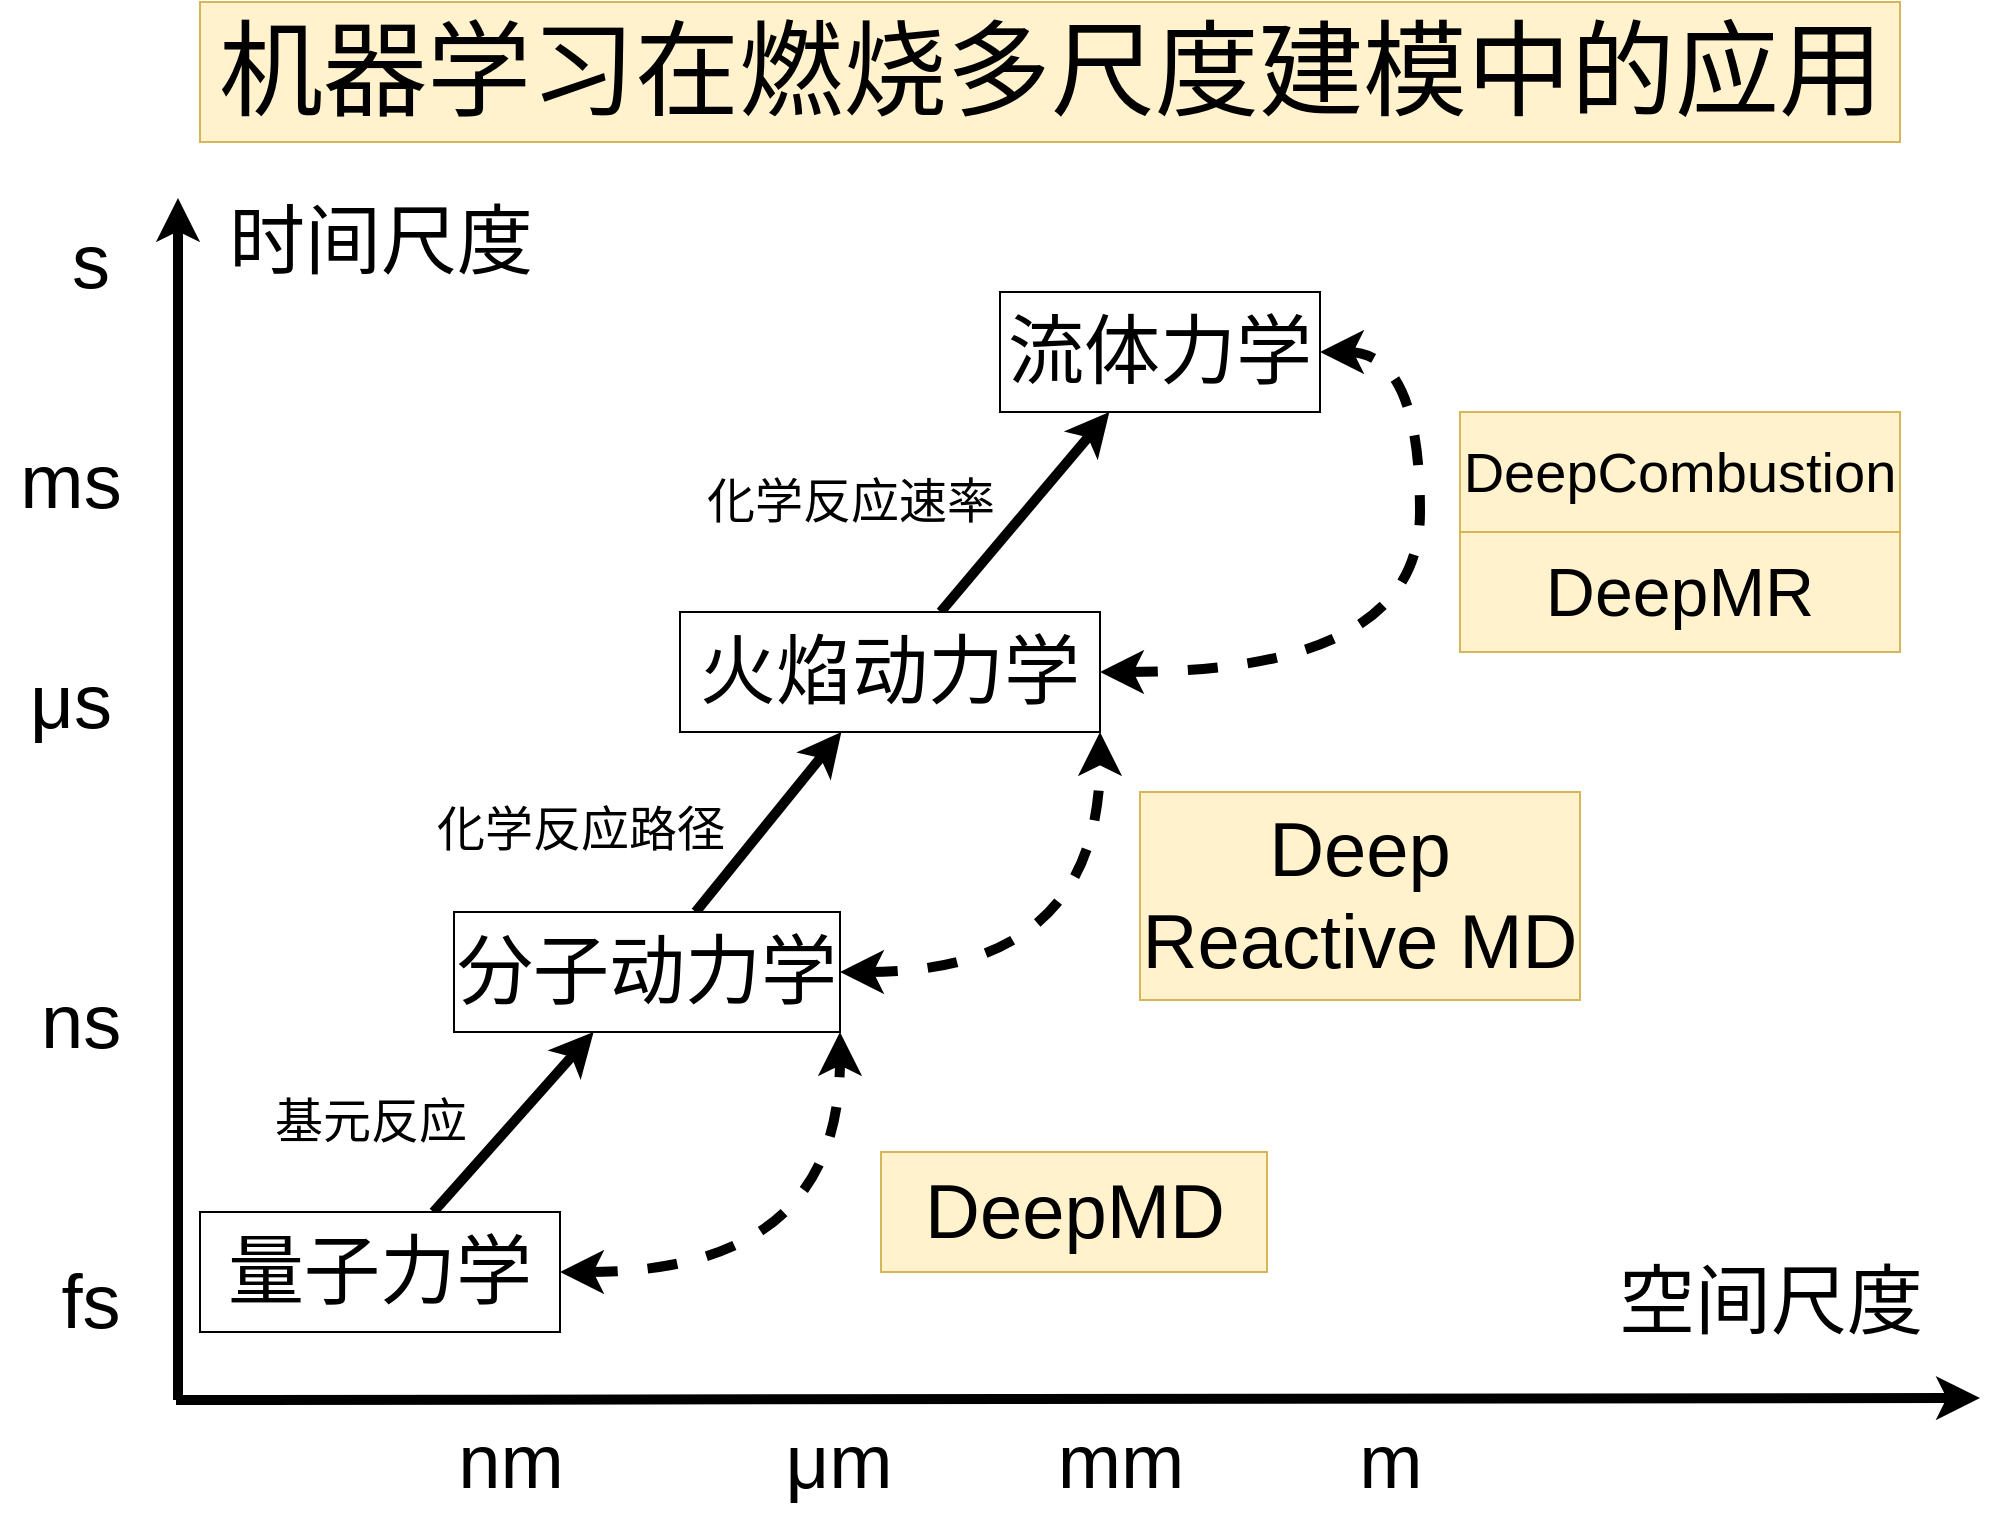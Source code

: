 <mxfile version="16.0.3" type="github">
  <diagram id="kzGisLi0H4hDdgbpCc58" name="Page-1">
    <mxGraphModel dx="1483" dy="770" grid="1" gridSize="10" guides="1" tooltips="1" connect="1" arrows="1" fold="1" page="1" pageScale="1" pageWidth="827" pageHeight="827" math="0" shadow="0">
      <root>
        <mxCell id="0" />
        <mxCell id="1" parent="0" />
        <mxCell id="out4iCBxHCImszKJyRuK-1" value="" style="endArrow=classic;html=1;rounded=0;strokeWidth=5;" parent="1" edge="1">
          <mxGeometry width="50" height="50" relative="1" as="geometry">
            <mxPoint x="118" y="714" as="sourcePoint" />
            <mxPoint x="1020" y="713" as="targetPoint" />
          </mxGeometry>
        </mxCell>
        <mxCell id="out4iCBxHCImszKJyRuK-2" value="" style="endArrow=classic;html=1;rounded=0;strokeWidth=5;" parent="1" edge="1">
          <mxGeometry width="50" height="50" relative="1" as="geometry">
            <mxPoint x="119" y="714" as="sourcePoint" />
            <mxPoint x="119" y="113" as="targetPoint" />
          </mxGeometry>
        </mxCell>
        <mxCell id="out4iCBxHCImszKJyRuK-3" value="时间尺度" style="text;html=1;align=center;verticalAlign=middle;resizable=0;points=[];autosize=1;strokeColor=none;fillColor=none;fontSize=38;" parent="1" vertex="1">
          <mxGeometry x="135" y="110" width="170" height="50" as="geometry" />
        </mxCell>
        <mxCell id="out4iCBxHCImszKJyRuK-4" value="空间尺度" style="text;html=1;align=center;verticalAlign=middle;resizable=0;points=[];autosize=1;strokeColor=none;fillColor=none;fontSize=38;" parent="1" vertex="1">
          <mxGeometry x="830" y="640" width="170" height="50" as="geometry" />
        </mxCell>
        <mxCell id="out4iCBxHCImszKJyRuK-5" value="nm" style="text;html=1;align=center;verticalAlign=middle;resizable=0;points=[];autosize=1;strokeColor=none;fillColor=none;fontSize=38;" parent="1" vertex="1">
          <mxGeometry x="250" y="720" width="70" height="50" as="geometry" />
        </mxCell>
        <mxCell id="out4iCBxHCImszKJyRuK-6" value="&lt;span style=&quot;font-weight: normal&quot;&gt;μm&lt;/span&gt;" style="text;html=1;align=center;verticalAlign=middle;resizable=0;points=[];autosize=1;strokeColor=none;fillColor=none;fontSize=38;labelBackgroundColor=none;fontStyle=1" parent="1" vertex="1">
          <mxGeometry x="414" y="720" width="70" height="50" as="geometry" />
        </mxCell>
        <mxCell id="out4iCBxHCImszKJyRuK-7" value="mm" style="text;html=1;align=center;verticalAlign=middle;resizable=0;points=[];autosize=1;strokeColor=none;fillColor=none;fontSize=38;labelBackgroundColor=none;" parent="1" vertex="1">
          <mxGeometry x="550" y="720" width="80" height="50" as="geometry" />
        </mxCell>
        <mxCell id="out4iCBxHCImszKJyRuK-8" value="m" style="text;html=1;align=center;verticalAlign=middle;resizable=0;points=[];autosize=1;strokeColor=none;fillColor=none;fontSize=38;labelBackgroundColor=none;" parent="1" vertex="1">
          <mxGeometry x="700" y="720" width="50" height="50" as="geometry" />
        </mxCell>
        <mxCell id="out4iCBxHCImszKJyRuK-9" value="ns" style="text;html=1;align=center;verticalAlign=middle;resizable=0;points=[];autosize=1;strokeColor=none;fillColor=none;fontSize=38;" parent="1" vertex="1">
          <mxGeometry x="40" y="500" width="60" height="50" as="geometry" />
        </mxCell>
        <mxCell id="out4iCBxHCImszKJyRuK-10" value="μs" style="text;html=1;align=center;verticalAlign=middle;resizable=0;points=[];autosize=1;strokeColor=none;fillColor=none;fontSize=38;" parent="1" vertex="1">
          <mxGeometry x="35" y="340" width="60" height="50" as="geometry" />
        </mxCell>
        <mxCell id="out4iCBxHCImszKJyRuK-11" value="ms" style="text;html=1;align=center;verticalAlign=middle;resizable=0;points=[];autosize=1;strokeColor=none;fillColor=none;fontSize=38;" parent="1" vertex="1">
          <mxGeometry x="30" y="230" width="70" height="50" as="geometry" />
        </mxCell>
        <mxCell id="out4iCBxHCImszKJyRuK-12" value="s" style="text;html=1;align=center;verticalAlign=middle;resizable=0;points=[];autosize=1;strokeColor=none;fillColor=none;fontSize=38;" parent="1" vertex="1">
          <mxGeometry x="60" y="120" width="30" height="50" as="geometry" />
        </mxCell>
        <mxCell id="out4iCBxHCImszKJyRuK-23" value="" style="rounded=0;orthogonalLoop=1;jettySize=auto;html=1;fontSize=38;strokeWidth=5;" parent="1" source="out4iCBxHCImszKJyRuK-13" target="out4iCBxHCImszKJyRuK-22" edge="1">
          <mxGeometry relative="1" as="geometry" />
        </mxCell>
        <mxCell id="out4iCBxHCImszKJyRuK-37" style="edgeStyle=orthogonalEdgeStyle;rounded=0;orthogonalLoop=1;jettySize=auto;html=1;entryX=1;entryY=1;entryDx=0;entryDy=0;dashed=1;fontSize=24;strokeWidth=5;exitX=1;exitY=0.5;exitDx=0;exitDy=0;startArrow=classic;startFill=1;curved=1;" parent="1" source="out4iCBxHCImszKJyRuK-13" target="out4iCBxHCImszKJyRuK-22" edge="1">
          <mxGeometry relative="1" as="geometry">
            <Array as="points">
              <mxPoint x="450" y="650" />
            </Array>
          </mxGeometry>
        </mxCell>
        <mxCell id="out4iCBxHCImszKJyRuK-13" value="量子力学" style="rounded=0;whiteSpace=wrap;html=1;labelBackgroundColor=none;fontSize=38;" parent="1" vertex="1">
          <mxGeometry x="130" y="620" width="180" height="60" as="geometry" />
        </mxCell>
        <mxCell id="out4iCBxHCImszKJyRuK-18" value="fs" style="text;html=1;align=center;verticalAlign=middle;resizable=0;points=[];autosize=1;strokeColor=none;fillColor=none;fontSize=38;" parent="1" vertex="1">
          <mxGeometry x="50" y="640" width="50" height="50" as="geometry" />
        </mxCell>
        <mxCell id="out4iCBxHCImszKJyRuK-25" value="" style="edgeStyle=none;rounded=0;orthogonalLoop=1;jettySize=auto;html=1;fontSize=38;strokeWidth=5;" parent="1" source="out4iCBxHCImszKJyRuK-22" target="out4iCBxHCImszKJyRuK-24" edge="1">
          <mxGeometry relative="1" as="geometry" />
        </mxCell>
        <mxCell id="out4iCBxHCImszKJyRuK-38" style="edgeStyle=orthogonalEdgeStyle;rounded=0;orthogonalLoop=1;jettySize=auto;html=1;entryX=1;entryY=1;entryDx=0;entryDy=0;dashed=1;fontSize=24;strokeWidth=5;exitX=1;exitY=0.5;exitDx=0;exitDy=0;startArrow=classic;startFill=1;curved=1;" parent="1" source="out4iCBxHCImszKJyRuK-22" target="out4iCBxHCImszKJyRuK-24" edge="1">
          <mxGeometry relative="1" as="geometry" />
        </mxCell>
        <mxCell id="out4iCBxHCImszKJyRuK-22" value="分子动力学" style="whiteSpace=wrap;html=1;fontSize=38;rounded=0;labelBackgroundColor=none;" parent="1" vertex="1">
          <mxGeometry x="257" y="470" width="193" height="60" as="geometry" />
        </mxCell>
        <mxCell id="out4iCBxHCImszKJyRuK-27" value="" style="edgeStyle=none;rounded=0;orthogonalLoop=1;jettySize=auto;html=1;fontSize=38;strokeWidth=5;" parent="1" source="out4iCBxHCImszKJyRuK-24" target="out4iCBxHCImszKJyRuK-26" edge="1">
          <mxGeometry relative="1" as="geometry" />
        </mxCell>
        <mxCell id="out4iCBxHCImszKJyRuK-44" style="edgeStyle=orthogonalEdgeStyle;curved=1;rounded=0;orthogonalLoop=1;jettySize=auto;html=1;entryX=1;entryY=0.5;entryDx=0;entryDy=0;dashed=1;fontSize=34;startArrow=classic;startFill=1;strokeWidth=5;exitX=1;exitY=0.5;exitDx=0;exitDy=0;" parent="1" source="out4iCBxHCImszKJyRuK-24" target="out4iCBxHCImszKJyRuK-26" edge="1">
          <mxGeometry relative="1" as="geometry">
            <Array as="points">
              <mxPoint x="740" y="350" />
              <mxPoint x="740" y="190" />
            </Array>
          </mxGeometry>
        </mxCell>
        <mxCell id="out4iCBxHCImszKJyRuK-24" value="火焰动力学" style="whiteSpace=wrap;html=1;fontSize=38;rounded=0;labelBackgroundColor=none;" parent="1" vertex="1">
          <mxGeometry x="370" y="320" width="210" height="60" as="geometry" />
        </mxCell>
        <mxCell id="out4iCBxHCImszKJyRuK-26" value="流体力学" style="whiteSpace=wrap;html=1;fontSize=38;rounded=0;labelBackgroundColor=none;" parent="1" vertex="1">
          <mxGeometry x="530" y="160" width="160" height="60" as="geometry" />
        </mxCell>
        <mxCell id="out4iCBxHCImszKJyRuK-28" value="基元反应" style="text;html=1;align=center;verticalAlign=middle;resizable=0;points=[];autosize=1;strokeColor=none;fillColor=none;fontSize=24;" parent="1" vertex="1">
          <mxGeometry x="160" y="560" width="110" height="30" as="geometry" />
        </mxCell>
        <mxCell id="out4iCBxHCImszKJyRuK-29" value="化学反应路径" style="text;html=1;align=center;verticalAlign=middle;resizable=0;points=[];autosize=1;strokeColor=none;fillColor=none;fontSize=24;" parent="1" vertex="1">
          <mxGeometry x="240" y="414" width="160" height="30" as="geometry" />
        </mxCell>
        <mxCell id="out4iCBxHCImszKJyRuK-30" value="化学反应速率" style="text;html=1;align=center;verticalAlign=middle;resizable=0;points=[];autosize=1;strokeColor=none;fillColor=none;fontSize=24;" parent="1" vertex="1">
          <mxGeometry x="375" y="250" width="160" height="30" as="geometry" />
        </mxCell>
        <mxCell id="out4iCBxHCImszKJyRuK-31" value="DeepMD" style="whiteSpace=wrap;html=1;fontSize=38;rounded=0;labelBackgroundColor=none;fillColor=#fff2cc;strokeColor=#d6b656;" parent="1" vertex="1">
          <mxGeometry x="470.5" y="590" width="193" height="60" as="geometry" />
        </mxCell>
        <mxCell id="out4iCBxHCImszKJyRuK-34" value="Deep Reactive MD" style="whiteSpace=wrap;html=1;fontSize=38;rounded=0;labelBackgroundColor=none;fillColor=#fff2cc;strokeColor=#d6b656;" parent="1" vertex="1">
          <mxGeometry x="600" y="410" width="220" height="104" as="geometry" />
        </mxCell>
        <mxCell id="out4iCBxHCImszKJyRuK-39" value="DeepMR" style="whiteSpace=wrap;html=1;fontSize=34;rounded=0;labelBackgroundColor=none;fillColor=#fff2cc;strokeColor=#d6b656;" parent="1" vertex="1">
          <mxGeometry x="760" y="280" width="220" height="60" as="geometry" />
        </mxCell>
        <mxCell id="out4iCBxHCImszKJyRuK-40" value="DeepCombustion" style="whiteSpace=wrap;html=1;fontSize=28;rounded=0;labelBackgroundColor=none;fillColor=#fff2cc;strokeColor=#d6b656;" parent="1" vertex="1">
          <mxGeometry x="760" y="220" width="220" height="60" as="geometry" />
        </mxCell>
        <mxCell id="out4iCBxHCImszKJyRuK-45" value="机器学习在燃烧多尺度建模中的应用" style="text;html=1;align=center;verticalAlign=middle;resizable=0;points=[];autosize=1;strokeColor=#d6b656;fillColor=#fff2cc;fontSize=52;" parent="1" vertex="1">
          <mxGeometry x="130" y="15" width="850" height="70" as="geometry" />
        </mxCell>
      </root>
    </mxGraphModel>
  </diagram>
</mxfile>
